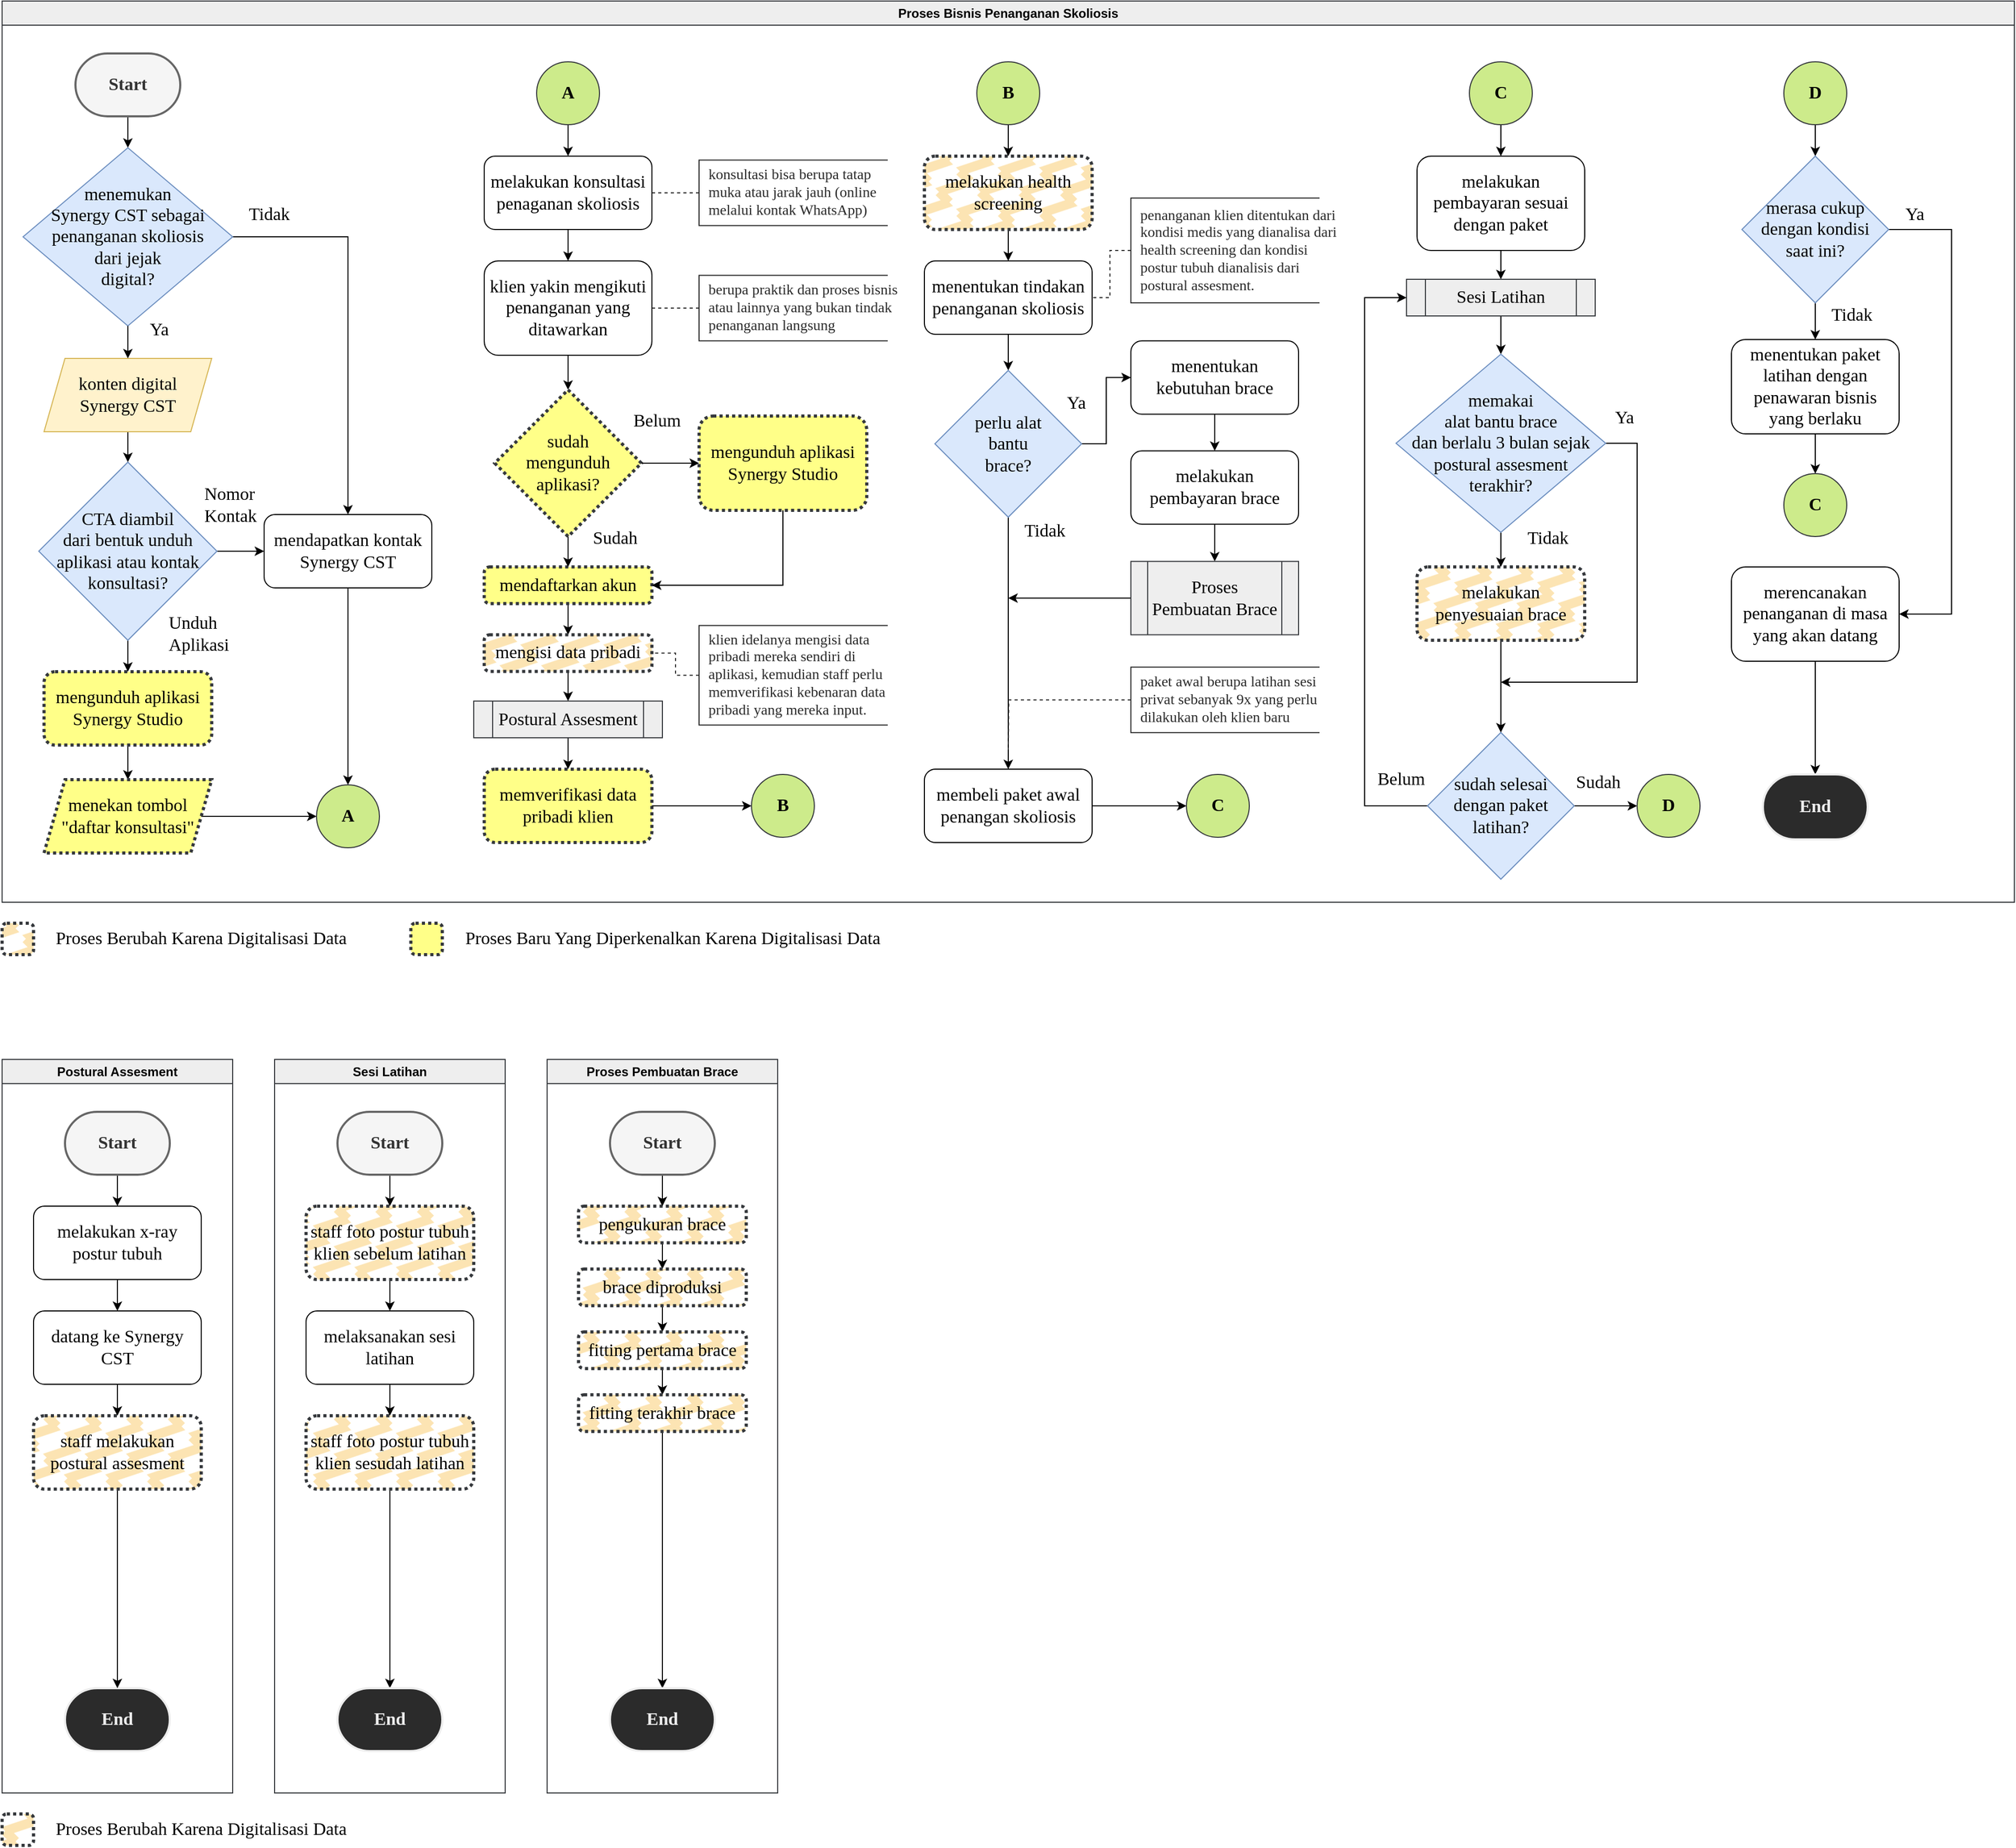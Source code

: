 <mxfile version="21.2.8" type="device">
  <diagram name="Page-1" id="Zw0_wTbz2aSK7P8K6VF9">
    <mxGraphModel dx="1060" dy="2462" grid="1" gridSize="10" guides="1" tooltips="1" connect="1" arrows="1" fold="1" page="1" pageScale="1" pageWidth="1169" pageHeight="827" math="0" shadow="0">
      <root>
        <mxCell id="0" />
        <mxCell id="1" parent="0" />
        <mxCell id="4fbuLsqO1Tm4x0Wuczn0-33" value="Sesi Latihan" style="swimlane;whiteSpace=wrap;html=1;fillColor=#eeeeee;strokeColor=#36393d;" parent="1" vertex="1">
          <mxGeometry x="310" y="-590" width="220" height="700" as="geometry" />
        </mxCell>
        <mxCell id="4fbuLsqO1Tm4x0Wuczn0-37" style="edgeStyle=orthogonalEdgeStyle;rounded=0;orthogonalLoop=1;jettySize=auto;html=1;" parent="4fbuLsqO1Tm4x0Wuczn0-33" source="4fbuLsqO1Tm4x0Wuczn0-34" target="4fbuLsqO1Tm4x0Wuczn0-36" edge="1">
          <mxGeometry relative="1" as="geometry" />
        </mxCell>
        <mxCell id="4fbuLsqO1Tm4x0Wuczn0-34" value="staff foto postur tubuh klien sebelum latihan" style="rounded=1;whiteSpace=wrap;html=1;fontSize=17;glass=0;strokeWidth=3;shadow=0;fontFamily=Times New Roman;strokeColor=#36393d;dashed=1;dashPattern=1 1;fillStyle=zigzag-line;fillColor=#FCE4B3;" parent="4fbuLsqO1Tm4x0Wuczn0-33" vertex="1">
          <mxGeometry x="30" y="140" width="160" height="70" as="geometry" />
        </mxCell>
        <mxCell id="4fbuLsqO1Tm4x0Wuczn0-41" style="edgeStyle=orthogonalEdgeStyle;rounded=0;orthogonalLoop=1;jettySize=auto;html=1;entryX=0.5;entryY=0;entryDx=0;entryDy=0;entryPerimeter=0;" parent="4fbuLsqO1Tm4x0Wuczn0-33" source="4fbuLsqO1Tm4x0Wuczn0-35" target="4fbuLsqO1Tm4x0Wuczn0-40" edge="1">
          <mxGeometry relative="1" as="geometry" />
        </mxCell>
        <mxCell id="4fbuLsqO1Tm4x0Wuczn0-35" value="staff foto postur tubuh klien sesudah latihan" style="rounded=1;whiteSpace=wrap;html=1;fontSize=17;glass=0;strokeWidth=3;shadow=0;fontFamily=Times New Roman;strokeColor=#36393d;dashed=1;dashPattern=1 1;fillStyle=zigzag-line;fillColor=#FCE4B3;" parent="4fbuLsqO1Tm4x0Wuczn0-33" vertex="1">
          <mxGeometry x="30" y="340" width="160" height="70" as="geometry" />
        </mxCell>
        <mxCell id="4fbuLsqO1Tm4x0Wuczn0-38" style="edgeStyle=orthogonalEdgeStyle;rounded=0;orthogonalLoop=1;jettySize=auto;html=1;" parent="4fbuLsqO1Tm4x0Wuczn0-33" source="4fbuLsqO1Tm4x0Wuczn0-36" target="4fbuLsqO1Tm4x0Wuczn0-35" edge="1">
          <mxGeometry relative="1" as="geometry" />
        </mxCell>
        <mxCell id="4fbuLsqO1Tm4x0Wuczn0-36" value="melaksanakan sesi latihan" style="rounded=1;whiteSpace=wrap;html=1;fontSize=17;glass=0;strokeWidth=1;shadow=0;fontFamily=Times New Roman;" parent="4fbuLsqO1Tm4x0Wuczn0-33" vertex="1">
          <mxGeometry x="30" y="240" width="160" height="70" as="geometry" />
        </mxCell>
        <mxCell id="ZlKAEYI-QnfflHVuoLYH-122" style="edgeStyle=orthogonalEdgeStyle;rounded=0;orthogonalLoop=1;jettySize=auto;html=1;" parent="4fbuLsqO1Tm4x0Wuczn0-33" source="4fbuLsqO1Tm4x0Wuczn0-39" target="4fbuLsqO1Tm4x0Wuczn0-34" edge="1">
          <mxGeometry relative="1" as="geometry" />
        </mxCell>
        <mxCell id="4fbuLsqO1Tm4x0Wuczn0-39" value="Start" style="strokeWidth=2;html=1;shape=mxgraph.flowchart.terminator;whiteSpace=wrap;fontStyle=1;fontSize=17;fillColor=#f5f5f5;strokeColor=#666666;fontColor=#333333;fontFamily=Times New Roman;" parent="4fbuLsqO1Tm4x0Wuczn0-33" vertex="1">
          <mxGeometry x="60" y="50" width="100" height="60" as="geometry" />
        </mxCell>
        <mxCell id="4fbuLsqO1Tm4x0Wuczn0-40" value="End" style="strokeWidth=2;html=1;shape=mxgraph.flowchart.terminator;whiteSpace=wrap;fontStyle=1;fontSize=17;fillColor=#2B2B2B;strokeColor=#EDEDED;fontColor=#EDEDED;fontFamily=Times New Roman;" parent="4fbuLsqO1Tm4x0Wuczn0-33" vertex="1">
          <mxGeometry x="60" y="600" width="100" height="60" as="geometry" />
        </mxCell>
        <mxCell id="4fbuLsqO1Tm4x0Wuczn0-83" value="Postural Assesment" style="swimlane;whiteSpace=wrap;html=1;fillColor=#eeeeee;strokeColor=#36393d;" parent="1" vertex="1">
          <mxGeometry x="50" y="-590" width="220" height="700" as="geometry" />
        </mxCell>
        <mxCell id="4fbuLsqO1Tm4x0Wuczn0-102" style="edgeStyle=orthogonalEdgeStyle;rounded=0;orthogonalLoop=1;jettySize=auto;html=1;" parent="4fbuLsqO1Tm4x0Wuczn0-83" source="4fbuLsqO1Tm4x0Wuczn0-91" target="4fbuLsqO1Tm4x0Wuczn0-99" edge="1">
          <mxGeometry relative="1" as="geometry" />
        </mxCell>
        <mxCell id="4fbuLsqO1Tm4x0Wuczn0-91" value="Start" style="strokeWidth=2;html=1;shape=mxgraph.flowchart.terminator;whiteSpace=wrap;fontStyle=1;fontSize=17;fillColor=#f5f5f5;strokeColor=#666666;fontColor=#333333;fontFamily=Times New Roman;" parent="4fbuLsqO1Tm4x0Wuczn0-83" vertex="1">
          <mxGeometry x="60" y="50" width="100" height="60" as="geometry" />
        </mxCell>
        <mxCell id="4fbuLsqO1Tm4x0Wuczn0-92" value="End" style="strokeWidth=2;html=1;shape=mxgraph.flowchart.terminator;whiteSpace=wrap;fontStyle=1;fontSize=17;fillColor=#2B2B2B;strokeColor=#EDEDED;fontColor=#EDEDED;fontFamily=Times New Roman;" parent="4fbuLsqO1Tm4x0Wuczn0-83" vertex="1">
          <mxGeometry x="60" y="600" width="100" height="60" as="geometry" />
        </mxCell>
        <mxCell id="4fbuLsqO1Tm4x0Wuczn0-96" style="edgeStyle=orthogonalEdgeStyle;rounded=0;orthogonalLoop=1;jettySize=auto;html=1;" parent="4fbuLsqO1Tm4x0Wuczn0-83" source="4fbuLsqO1Tm4x0Wuczn0-97" target="4fbuLsqO1Tm4x0Wuczn0-101" edge="1">
          <mxGeometry relative="1" as="geometry" />
        </mxCell>
        <mxCell id="4fbuLsqO1Tm4x0Wuczn0-97" value="datang ke Synergy CST" style="rounded=1;whiteSpace=wrap;html=1;fontSize=17;glass=0;strokeWidth=1;shadow=0;fontFamily=Times New Roman;" parent="4fbuLsqO1Tm4x0Wuczn0-83" vertex="1">
          <mxGeometry x="30" y="240" width="160" height="70" as="geometry" />
        </mxCell>
        <mxCell id="4fbuLsqO1Tm4x0Wuczn0-98" style="edgeStyle=orthogonalEdgeStyle;rounded=0;orthogonalLoop=1;jettySize=auto;html=1;entryX=0.5;entryY=0;entryDx=0;entryDy=0;" parent="4fbuLsqO1Tm4x0Wuczn0-83" source="4fbuLsqO1Tm4x0Wuczn0-99" target="4fbuLsqO1Tm4x0Wuczn0-97" edge="1">
          <mxGeometry relative="1" as="geometry" />
        </mxCell>
        <mxCell id="4fbuLsqO1Tm4x0Wuczn0-99" value="melakukan x-ray postur tubuh" style="rounded=1;whiteSpace=wrap;html=1;fontSize=17;glass=0;strokeWidth=1;shadow=0;fontFamily=Times New Roman;" parent="4fbuLsqO1Tm4x0Wuczn0-83" vertex="1">
          <mxGeometry x="30" y="140" width="160" height="70" as="geometry" />
        </mxCell>
        <mxCell id="4fbuLsqO1Tm4x0Wuczn0-103" style="edgeStyle=orthogonalEdgeStyle;rounded=0;orthogonalLoop=1;jettySize=auto;html=1;" parent="4fbuLsqO1Tm4x0Wuczn0-83" source="4fbuLsqO1Tm4x0Wuczn0-101" target="4fbuLsqO1Tm4x0Wuczn0-92" edge="1">
          <mxGeometry relative="1" as="geometry" />
        </mxCell>
        <mxCell id="4fbuLsqO1Tm4x0Wuczn0-101" value="staff melakukan postural assesment" style="rounded=1;whiteSpace=wrap;html=1;fontSize=17;glass=0;strokeWidth=3;shadow=0;fontFamily=Times New Roman;strokeColor=#36393d;dashed=1;dashPattern=1 1;fillStyle=zigzag-line;fillColor=#FCE4B3;" parent="4fbuLsqO1Tm4x0Wuczn0-83" vertex="1">
          <mxGeometry x="30" y="340" width="160" height="70" as="geometry" />
        </mxCell>
        <mxCell id="ZlKAEYI-QnfflHVuoLYH-15" value="Proses Bisnis Penanganan Skoliosis" style="swimlane;whiteSpace=wrap;html=1;fillColor=#eeeeee;strokeColor=#36393d;" parent="1" vertex="1">
          <mxGeometry x="50" y="-1600" width="1920" height="860" as="geometry" />
        </mxCell>
        <mxCell id="ZlKAEYI-QnfflHVuoLYH-17" style="edgeStyle=orthogonalEdgeStyle;rounded=0;orthogonalLoop=1;jettySize=auto;html=1;" parent="ZlKAEYI-QnfflHVuoLYH-15" source="IZjA0649fGUCUvpfgr2J-1" target="4fbuLsqO1Tm4x0Wuczn0-2" edge="1">
          <mxGeometry relative="1" as="geometry" />
        </mxCell>
        <mxCell id="IZjA0649fGUCUvpfgr2J-1" value="Start" style="strokeWidth=2;html=1;shape=mxgraph.flowchart.terminator;whiteSpace=wrap;fontStyle=1;fontSize=17;fillColor=#f5f5f5;strokeColor=#666666;fontColor=#333333;fontFamily=Times New Roman;" parent="ZlKAEYI-QnfflHVuoLYH-15" vertex="1">
          <mxGeometry x="70" y="50" width="100" height="60" as="geometry" />
        </mxCell>
        <mxCell id="ZlKAEYI-QnfflHVuoLYH-19" style="edgeStyle=orthogonalEdgeStyle;rounded=0;orthogonalLoop=1;jettySize=auto;html=1;entryX=0.5;entryY=0;entryDx=0;entryDy=0;" parent="ZlKAEYI-QnfflHVuoLYH-15" source="IZjA0649fGUCUvpfgr2J-6" target="IZjA0649fGUCUvpfgr2J-10" edge="1">
          <mxGeometry relative="1" as="geometry" />
        </mxCell>
        <mxCell id="IZjA0649fGUCUvpfgr2J-6" value="mengunduh aplikasi Synergy Studio" style="rounded=1;whiteSpace=wrap;html=1;fontSize=17;glass=0;strokeWidth=3;shadow=0;fontFamily=Times New Roman;strokeColor=#36393d;dashed=1;dashPattern=1 1;fillColor=#ffff88;" parent="ZlKAEYI-QnfflHVuoLYH-15" vertex="1">
          <mxGeometry x="40" y="640" width="160" height="70" as="geometry" />
        </mxCell>
        <mxCell id="IZjA0649fGUCUvpfgr2J-7" value="melakukan konsultasi penaganan skoliosis" style="rounded=1;whiteSpace=wrap;html=1;fontSize=17;glass=0;strokeWidth=1;shadow=0;fontFamily=Times New Roman;" parent="ZlKAEYI-QnfflHVuoLYH-15" vertex="1">
          <mxGeometry x="460" y="148" width="160" height="70" as="geometry" />
        </mxCell>
        <mxCell id="ZlKAEYI-QnfflHVuoLYH-21" style="edgeStyle=orthogonalEdgeStyle;rounded=0;orthogonalLoop=1;jettySize=auto;html=1;" parent="ZlKAEYI-QnfflHVuoLYH-15" source="IZjA0649fGUCUvpfgr2J-8" target="ZlKAEYI-QnfflHVuoLYH-16" edge="1">
          <mxGeometry relative="1" as="geometry" />
        </mxCell>
        <mxCell id="IZjA0649fGUCUvpfgr2J-8" value="mendapatkan kontak Synergy CST" style="rounded=1;whiteSpace=wrap;html=1;fontSize=17;glass=0;strokeWidth=1;shadow=0;fontFamily=Times New Roman;" parent="ZlKAEYI-QnfflHVuoLYH-15" vertex="1">
          <mxGeometry x="250" y="490" width="160" height="70" as="geometry" />
        </mxCell>
        <mxCell id="ZlKAEYI-QnfflHVuoLYH-20" style="edgeStyle=orthogonalEdgeStyle;rounded=0;orthogonalLoop=1;jettySize=auto;html=1;" parent="ZlKAEYI-QnfflHVuoLYH-15" source="IZjA0649fGUCUvpfgr2J-10" target="ZlKAEYI-QnfflHVuoLYH-16" edge="1">
          <mxGeometry relative="1" as="geometry" />
        </mxCell>
        <mxCell id="IZjA0649fGUCUvpfgr2J-10" value="menekan tombol &quot;daftar konsultasi&quot;" style="shape=parallelogram;perimeter=parallelogramPerimeter;whiteSpace=wrap;html=1;fixedSize=1;strokeWidth=3;fillColor=#ffff88;strokeColor=#36393d;fontSize=17;fontFamily=Times New Roman;dashed=1;dashPattern=1 1;" parent="ZlKAEYI-QnfflHVuoLYH-15" vertex="1">
          <mxGeometry x="40" y="743" width="160" height="70" as="geometry" />
        </mxCell>
        <mxCell id="ZlKAEYI-QnfflHVuoLYH-153" style="edgeStyle=orthogonalEdgeStyle;rounded=0;orthogonalLoop=1;jettySize=auto;html=1;entryX=0.5;entryY=0;entryDx=0;entryDy=0;" parent="ZlKAEYI-QnfflHVuoLYH-15" source="IZjA0649fGUCUvpfgr2J-11" target="ZlKAEYI-QnfflHVuoLYH-151" edge="1">
          <mxGeometry relative="1" as="geometry" />
        </mxCell>
        <mxCell id="IZjA0649fGUCUvpfgr2J-11" value="mendaftarkan akun" style="rounded=1;whiteSpace=wrap;html=1;fontSize=17;glass=0;strokeWidth=3;shadow=0;fontFamily=Times New Roman;strokeColor=#36393d;dashed=1;perimeterSpacing=0;dashPattern=1 1;fillColor=#ffff88;" parent="ZlKAEYI-QnfflHVuoLYH-15" vertex="1">
          <mxGeometry x="460" y="540" width="160" height="35" as="geometry" />
        </mxCell>
        <mxCell id="ZlKAEYI-QnfflHVuoLYH-31" style="edgeStyle=orthogonalEdgeStyle;rounded=0;orthogonalLoop=1;jettySize=auto;html=1;" parent="ZlKAEYI-QnfflHVuoLYH-15" source="IZjA0649fGUCUvpfgr2J-14" target="ZlKAEYI-QnfflHVuoLYH-30" edge="1">
          <mxGeometry relative="1" as="geometry" />
        </mxCell>
        <mxCell id="IZjA0649fGUCUvpfgr2J-14" value="melakukan health screening" style="rounded=1;whiteSpace=wrap;html=1;fontSize=17;glass=0;strokeWidth=3;shadow=0;fontFamily=Times New Roman;strokeColor=#36393d;dashed=1;dashPattern=1 1;fillStyle=zigzag-line;fillColor=#FCE4B3;" parent="ZlKAEYI-QnfflHVuoLYH-15" vertex="1">
          <mxGeometry x="880" y="148" width="160" height="70" as="geometry" />
        </mxCell>
        <mxCell id="ZlKAEYI-QnfflHVuoLYH-26" style="edgeStyle=orthogonalEdgeStyle;rounded=0;orthogonalLoop=1;jettySize=auto;html=1;" parent="ZlKAEYI-QnfflHVuoLYH-15" source="IZjA0649fGUCUvpfgr2J-15" target="ZlKAEYI-QnfflHVuoLYH-25" edge="1">
          <mxGeometry relative="1" as="geometry" />
        </mxCell>
        <mxCell id="IZjA0649fGUCUvpfgr2J-15" value="memverifikasi data pribadi klien" style="rounded=1;whiteSpace=wrap;html=1;fontSize=17;glass=0;strokeWidth=3;shadow=0;fontFamily=Times New Roman;strokeColor=#36393d;dashed=1;dashPattern=1 1;fillStyle=auto;fillColor=#ffff88;" parent="ZlKAEYI-QnfflHVuoLYH-15" vertex="1">
          <mxGeometry x="460" y="733" width="160" height="70" as="geometry" />
        </mxCell>
        <mxCell id="4fbuLsqO1Tm4x0Wuczn0-10" style="edgeStyle=orthogonalEdgeStyle;rounded=0;orthogonalLoop=1;jettySize=auto;html=1;" parent="ZlKAEYI-QnfflHVuoLYH-15" source="IZjA0649fGUCUvpfgr2J-35" target="IZjA0649fGUCUvpfgr2J-8" edge="1">
          <mxGeometry relative="1" as="geometry" />
        </mxCell>
        <mxCell id="4fbuLsqO1Tm4x0Wuczn0-11" style="edgeStyle=orthogonalEdgeStyle;rounded=0;orthogonalLoop=1;jettySize=auto;html=1;" parent="ZlKAEYI-QnfflHVuoLYH-15" source="IZjA0649fGUCUvpfgr2J-35" target="IZjA0649fGUCUvpfgr2J-6" edge="1">
          <mxGeometry relative="1" as="geometry" />
        </mxCell>
        <mxCell id="IZjA0649fGUCUvpfgr2J-35" value="CTA diambil &lt;br&gt;dari bentuk unduh aplikasi atau kontak konsultasi?" style="rhombus;whiteSpace=wrap;html=1;fillColor=#dae8fc;strokeColor=#6c8ebf;aspect=fixed;fontSize=17;fontFamily=Times New Roman;" parent="ZlKAEYI-QnfflHVuoLYH-15" vertex="1">
          <mxGeometry x="35" y="440" width="170" height="170" as="geometry" />
        </mxCell>
        <mxCell id="ZlKAEYI-QnfflHVuoLYH-22" style="edgeStyle=orthogonalEdgeStyle;rounded=0;orthogonalLoop=1;jettySize=auto;html=1;entryX=0.5;entryY=0;entryDx=0;entryDy=0;" parent="ZlKAEYI-QnfflHVuoLYH-15" source="4fbuLsqO1Tm4x0Wuczn0-2" target="IZjA0649fGUCUvpfgr2J-8" edge="1">
          <mxGeometry relative="1" as="geometry" />
        </mxCell>
        <mxCell id="4fbuLsqO1Tm4x0Wuczn0-2" value="menemukan &lt;br&gt;Synergy CST sebagai penanganan skoliosis &lt;br&gt;dari jejak &lt;br&gt;digital?" style="rhombus;whiteSpace=wrap;html=1;fillColor=#dae8fc;strokeColor=#6c8ebf;fontSize=17;fontFamily=Times New Roman;" parent="ZlKAEYI-QnfflHVuoLYH-15" vertex="1">
          <mxGeometry x="20" y="140" width="200" height="170" as="geometry" />
        </mxCell>
        <mxCell id="4fbuLsqO1Tm4x0Wuczn0-8" style="edgeStyle=orthogonalEdgeStyle;rounded=0;orthogonalLoop=1;jettySize=auto;html=1;" parent="ZlKAEYI-QnfflHVuoLYH-15" source="4fbuLsqO1Tm4x0Wuczn0-6" target="IZjA0649fGUCUvpfgr2J-35" edge="1">
          <mxGeometry relative="1" as="geometry" />
        </mxCell>
        <mxCell id="4fbuLsqO1Tm4x0Wuczn0-6" value="konten digital &lt;br&gt;Synergy CST" style="shape=parallelogram;perimeter=parallelogramPerimeter;whiteSpace=wrap;html=1;fixedSize=1;strokeWidth=1;fillColor=#fff2cc;strokeColor=#d6b656;fontSize=17;fontFamily=Times New Roman;" parent="ZlKAEYI-QnfflHVuoLYH-15" vertex="1">
          <mxGeometry x="40" y="341" width="160" height="70" as="geometry" />
        </mxCell>
        <mxCell id="4fbuLsqO1Tm4x0Wuczn0-7" style="edgeStyle=orthogonalEdgeStyle;rounded=0;orthogonalLoop=1;jettySize=auto;html=1;" parent="ZlKAEYI-QnfflHVuoLYH-15" source="4fbuLsqO1Tm4x0Wuczn0-2" target="4fbuLsqO1Tm4x0Wuczn0-6" edge="1">
          <mxGeometry relative="1" as="geometry" />
        </mxCell>
        <mxCell id="ZlKAEYI-QnfflHVuoLYH-9" style="edgeStyle=orthogonalEdgeStyle;rounded=0;orthogonalLoop=1;jettySize=auto;html=1;" parent="ZlKAEYI-QnfflHVuoLYH-15" source="4fbuLsqO1Tm4x0Wuczn0-21" target="IZjA0649fGUCUvpfgr2J-11" edge="1">
          <mxGeometry relative="1" as="geometry" />
        </mxCell>
        <mxCell id="4fbuLsqO1Tm4x0Wuczn0-21" value="sudah &lt;br&gt;mengunduh aplikasi?" style="rhombus;whiteSpace=wrap;html=1;fillColor=#ffff88;strokeColor=#36393d;aspect=fixed;fontSize=17;fontFamily=Times New Roman;strokeWidth=3;dashed=1;dashPattern=1 1;" parent="ZlKAEYI-QnfflHVuoLYH-15" vertex="1">
          <mxGeometry x="470" y="371" width="140" height="140" as="geometry" />
        </mxCell>
        <mxCell id="ZlKAEYI-QnfflHVuoLYH-152" style="edgeStyle=orthogonalEdgeStyle;rounded=0;orthogonalLoop=1;jettySize=auto;html=1;entryX=1;entryY=0.5;entryDx=0;entryDy=0;exitX=0.5;exitY=1;exitDx=0;exitDy=0;" parent="ZlKAEYI-QnfflHVuoLYH-15" source="4fbuLsqO1Tm4x0Wuczn0-22" target="IZjA0649fGUCUvpfgr2J-11" edge="1">
          <mxGeometry relative="1" as="geometry" />
        </mxCell>
        <mxCell id="4fbuLsqO1Tm4x0Wuczn0-22" value="mengunduh aplikasi&lt;br&gt;Synergy Studio" style="rounded=1;whiteSpace=wrap;html=1;fontSize=17;glass=0;strokeWidth=3;shadow=0;fontFamily=Times New Roman;strokeColor=#36393d;dashed=1;dashPattern=1 1;fillStyle=auto;gradientDirection=south;fillColor=#ffff88;" parent="ZlKAEYI-QnfflHVuoLYH-15" vertex="1">
          <mxGeometry x="665" y="396" width="160" height="90" as="geometry" />
        </mxCell>
        <mxCell id="ZlKAEYI-QnfflHVuoLYH-11" style="edgeStyle=orthogonalEdgeStyle;rounded=0;orthogonalLoop=1;jettySize=auto;html=1;entryX=0;entryY=0.5;entryDx=0;entryDy=0;" parent="ZlKAEYI-QnfflHVuoLYH-15" source="4fbuLsqO1Tm4x0Wuczn0-21" target="4fbuLsqO1Tm4x0Wuczn0-22" edge="1">
          <mxGeometry relative="1" as="geometry" />
        </mxCell>
        <mxCell id="ZlKAEYI-QnfflHVuoLYH-13" style="edgeStyle=orthogonalEdgeStyle;rounded=0;orthogonalLoop=1;jettySize=auto;html=1;" parent="ZlKAEYI-QnfflHVuoLYH-15" source="4fbuLsqO1Tm4x0Wuczn0-104" target="IZjA0649fGUCUvpfgr2J-15" edge="1">
          <mxGeometry relative="1" as="geometry" />
        </mxCell>
        <mxCell id="4fbuLsqO1Tm4x0Wuczn0-104" value="Postural Assesment" style="shape=process;whiteSpace=wrap;html=1;backgroundOutline=1;fontFamily=Times New Roman;fontSize=17;fillColor=#eeeeee;strokeColor=#36393d;" parent="ZlKAEYI-QnfflHVuoLYH-15" vertex="1">
          <mxGeometry x="450" y="668" width="180" height="35" as="geometry" />
        </mxCell>
        <mxCell id="ZlKAEYI-QnfflHVuoLYH-8" style="edgeStyle=orthogonalEdgeStyle;rounded=0;orthogonalLoop=1;jettySize=auto;html=1;" parent="ZlKAEYI-QnfflHVuoLYH-15" source="ZlKAEYI-QnfflHVuoLYH-7" target="4fbuLsqO1Tm4x0Wuczn0-21" edge="1">
          <mxGeometry relative="1" as="geometry" />
        </mxCell>
        <mxCell id="ZlKAEYI-QnfflHVuoLYH-7" value="klien yakin mengikuti penanganan yang ditawarkan" style="rounded=1;whiteSpace=wrap;html=1;fontSize=17;glass=0;strokeWidth=1;shadow=0;fontFamily=Times New Roman;" parent="ZlKAEYI-QnfflHVuoLYH-15" vertex="1">
          <mxGeometry x="460" y="248" width="160" height="90" as="geometry" />
        </mxCell>
        <mxCell id="ZlKAEYI-QnfflHVuoLYH-6" style="edgeStyle=orthogonalEdgeStyle;rounded=0;orthogonalLoop=1;jettySize=auto;html=1;entryX=0.5;entryY=0;entryDx=0;entryDy=0;" parent="ZlKAEYI-QnfflHVuoLYH-15" source="IZjA0649fGUCUvpfgr2J-7" target="ZlKAEYI-QnfflHVuoLYH-7" edge="1">
          <mxGeometry relative="1" as="geometry">
            <mxPoint x="550" y="363" as="targetPoint" />
          </mxGeometry>
        </mxCell>
        <mxCell id="ZlKAEYI-QnfflHVuoLYH-16" value="" style="verticalLabelPosition=bottom;verticalAlign=top;html=1;shape=mxgraph.flowchart.on-page_reference;fillColor=#cdeb8b;strokeColor=#36393d;" parent="ZlKAEYI-QnfflHVuoLYH-15" vertex="1">
          <mxGeometry x="300" y="748" width="60" height="60" as="geometry" />
        </mxCell>
        <mxCell id="ZlKAEYI-QnfflHVuoLYH-24" style="edgeStyle=orthogonalEdgeStyle;rounded=0;orthogonalLoop=1;jettySize=auto;html=1;" parent="ZlKAEYI-QnfflHVuoLYH-15" source="ZlKAEYI-QnfflHVuoLYH-23" target="IZjA0649fGUCUvpfgr2J-7" edge="1">
          <mxGeometry relative="1" as="geometry" />
        </mxCell>
        <mxCell id="ZlKAEYI-QnfflHVuoLYH-23" value="" style="verticalLabelPosition=bottom;verticalAlign=top;html=1;shape=mxgraph.flowchart.on-page_reference;fillColor=#cdeb8b;strokeColor=#36393d;" parent="ZlKAEYI-QnfflHVuoLYH-15" vertex="1">
          <mxGeometry x="510" y="58" width="60" height="60" as="geometry" />
        </mxCell>
        <mxCell id="ZlKAEYI-QnfflHVuoLYH-25" value="" style="verticalLabelPosition=bottom;verticalAlign=top;html=1;shape=mxgraph.flowchart.on-page_reference;fillColor=#cdeb8b;strokeColor=#36393d;" parent="ZlKAEYI-QnfflHVuoLYH-15" vertex="1">
          <mxGeometry x="715" y="738" width="60" height="60" as="geometry" />
        </mxCell>
        <mxCell id="ZlKAEYI-QnfflHVuoLYH-29" style="edgeStyle=orthogonalEdgeStyle;rounded=0;orthogonalLoop=1;jettySize=auto;html=1;" parent="ZlKAEYI-QnfflHVuoLYH-15" source="ZlKAEYI-QnfflHVuoLYH-28" target="IZjA0649fGUCUvpfgr2J-14" edge="1">
          <mxGeometry relative="1" as="geometry" />
        </mxCell>
        <mxCell id="ZlKAEYI-QnfflHVuoLYH-28" value="" style="verticalLabelPosition=bottom;verticalAlign=top;html=1;shape=mxgraph.flowchart.on-page_reference;fillColor=#cdeb8b;strokeColor=#36393d;" parent="ZlKAEYI-QnfflHVuoLYH-15" vertex="1">
          <mxGeometry x="930" y="58" width="60" height="60" as="geometry" />
        </mxCell>
        <mxCell id="ZlKAEYI-QnfflHVuoLYH-69" style="edgeStyle=orthogonalEdgeStyle;rounded=0;orthogonalLoop=1;jettySize=auto;html=1;" parent="ZlKAEYI-QnfflHVuoLYH-15" source="ZlKAEYI-QnfflHVuoLYH-30" target="ZlKAEYI-QnfflHVuoLYH-68" edge="1">
          <mxGeometry relative="1" as="geometry" />
        </mxCell>
        <mxCell id="ZlKAEYI-QnfflHVuoLYH-30" value="menentukan tindakan penanganan skoliosis" style="rounded=1;whiteSpace=wrap;html=1;fontSize=17;glass=0;strokeWidth=1;shadow=0;fontFamily=Times New Roman;" parent="ZlKAEYI-QnfflHVuoLYH-15" vertex="1">
          <mxGeometry x="880" y="248" width="160" height="70" as="geometry" />
        </mxCell>
        <mxCell id="ZlKAEYI-QnfflHVuoLYH-120" style="edgeStyle=orthogonalEdgeStyle;rounded=0;orthogonalLoop=1;jettySize=auto;html=1;" parent="ZlKAEYI-QnfflHVuoLYH-15" source="ZlKAEYI-QnfflHVuoLYH-68" target="ZlKAEYI-QnfflHVuoLYH-70" edge="1">
          <mxGeometry relative="1" as="geometry" />
        </mxCell>
        <mxCell id="ZlKAEYI-QnfflHVuoLYH-121" style="edgeStyle=orthogonalEdgeStyle;rounded=0;orthogonalLoop=1;jettySize=auto;html=1;" parent="ZlKAEYI-QnfflHVuoLYH-15" source="ZlKAEYI-QnfflHVuoLYH-68" target="ZlKAEYI-QnfflHVuoLYH-76" edge="1">
          <mxGeometry relative="1" as="geometry" />
        </mxCell>
        <mxCell id="ZlKAEYI-QnfflHVuoLYH-68" value="perlu alat &lt;br&gt;bantu&lt;br&gt;brace?" style="rhombus;whiteSpace=wrap;html=1;fillColor=#dae8fc;strokeColor=#6c8ebf;aspect=fixed;fontSize=17;fontFamily=Times New Roman;" parent="ZlKAEYI-QnfflHVuoLYH-15" vertex="1">
          <mxGeometry x="890" y="352.5" width="140" height="140" as="geometry" />
        </mxCell>
        <mxCell id="ZlKAEYI-QnfflHVuoLYH-73" style="edgeStyle=orthogonalEdgeStyle;rounded=0;orthogonalLoop=1;jettySize=auto;html=1;entryX=0.5;entryY=0;entryDx=0;entryDy=0;" parent="ZlKAEYI-QnfflHVuoLYH-15" source="ZlKAEYI-QnfflHVuoLYH-70" target="ZlKAEYI-QnfflHVuoLYH-71" edge="1">
          <mxGeometry relative="1" as="geometry" />
        </mxCell>
        <mxCell id="ZlKAEYI-QnfflHVuoLYH-70" value="menentukan kebutuhan brace" style="rounded=1;whiteSpace=wrap;html=1;fontSize=17;glass=0;strokeWidth=1;shadow=0;fontFamily=Times New Roman;" parent="ZlKAEYI-QnfflHVuoLYH-15" vertex="1">
          <mxGeometry x="1077" y="324.25" width="160" height="70" as="geometry" />
        </mxCell>
        <mxCell id="ZlKAEYI-QnfflHVuoLYH-75" style="edgeStyle=orthogonalEdgeStyle;rounded=0;orthogonalLoop=1;jettySize=auto;html=1;" parent="ZlKAEYI-QnfflHVuoLYH-15" source="ZlKAEYI-QnfflHVuoLYH-71" target="ZlKAEYI-QnfflHVuoLYH-74" edge="1">
          <mxGeometry relative="1" as="geometry" />
        </mxCell>
        <mxCell id="ZlKAEYI-QnfflHVuoLYH-71" value="melakukan pembayaran brace" style="rounded=1;whiteSpace=wrap;html=1;fontSize=17;glass=0;strokeWidth=1;shadow=0;fontFamily=Times New Roman;" parent="ZlKAEYI-QnfflHVuoLYH-15" vertex="1">
          <mxGeometry x="1077" y="429.25" width="160" height="70" as="geometry" />
        </mxCell>
        <mxCell id="ZlKAEYI-QnfflHVuoLYH-148" style="edgeStyle=orthogonalEdgeStyle;rounded=0;orthogonalLoop=1;jettySize=auto;html=1;" parent="ZlKAEYI-QnfflHVuoLYH-15" source="ZlKAEYI-QnfflHVuoLYH-74" edge="1">
          <mxGeometry relative="1" as="geometry">
            <mxPoint x="960" y="569.75" as="targetPoint" />
          </mxGeometry>
        </mxCell>
        <mxCell id="ZlKAEYI-QnfflHVuoLYH-74" value="Proses &lt;br&gt;Pembuatan Brace" style="shape=process;whiteSpace=wrap;html=1;backgroundOutline=1;fontFamily=Times New Roman;fontSize=17;fillColor=#eeeeee;strokeColor=#36393d;" parent="ZlKAEYI-QnfflHVuoLYH-15" vertex="1">
          <mxGeometry x="1077" y="534.75" width="160" height="70" as="geometry" />
        </mxCell>
        <mxCell id="ZlKAEYI-QnfflHVuoLYH-123" style="edgeStyle=orthogonalEdgeStyle;rounded=0;orthogonalLoop=1;jettySize=auto;html=1;entryX=0;entryY=0.5;entryDx=0;entryDy=0;entryPerimeter=0;" parent="ZlKAEYI-QnfflHVuoLYH-15" source="ZlKAEYI-QnfflHVuoLYH-76" target="ZlKAEYI-QnfflHVuoLYH-85" edge="1">
          <mxGeometry relative="1" as="geometry" />
        </mxCell>
        <mxCell id="ZlKAEYI-QnfflHVuoLYH-76" value="membeli paket awal penangan skoliosis" style="rounded=1;whiteSpace=wrap;html=1;fontSize=17;glass=0;strokeWidth=1;shadow=0;fontFamily=Times New Roman;" parent="ZlKAEYI-QnfflHVuoLYH-15" vertex="1">
          <mxGeometry x="880" y="733" width="160" height="70" as="geometry" />
        </mxCell>
        <mxCell id="ZlKAEYI-QnfflHVuoLYH-100" style="edgeStyle=orthogonalEdgeStyle;rounded=0;orthogonalLoop=1;jettySize=auto;html=1;entryX=0.5;entryY=0;entryDx=0;entryDy=0;" parent="ZlKAEYI-QnfflHVuoLYH-15" source="ZlKAEYI-QnfflHVuoLYH-77" target="ZlKAEYI-QnfflHVuoLYH-95" edge="1">
          <mxGeometry relative="1" as="geometry" />
        </mxCell>
        <mxCell id="ZlKAEYI-QnfflHVuoLYH-77" value="melakukan pembayaran sesuai dengan paket" style="rounded=1;whiteSpace=wrap;html=1;fontSize=17;glass=0;strokeWidth=1;shadow=0;fontFamily=Times New Roman;" parent="ZlKAEYI-QnfflHVuoLYH-15" vertex="1">
          <mxGeometry x="1350" y="148" width="160" height="90" as="geometry" />
        </mxCell>
        <mxCell id="ZlKAEYI-QnfflHVuoLYH-97" style="edgeStyle=orthogonalEdgeStyle;rounded=0;orthogonalLoop=1;jettySize=auto;html=1;entryX=0.5;entryY=0;entryDx=0;entryDy=0;" parent="ZlKAEYI-QnfflHVuoLYH-15" source="ZlKAEYI-QnfflHVuoLYH-79" target="ZlKAEYI-QnfflHVuoLYH-77" edge="1">
          <mxGeometry relative="1" as="geometry" />
        </mxCell>
        <mxCell id="ZlKAEYI-QnfflHVuoLYH-79" value="" style="verticalLabelPosition=bottom;verticalAlign=top;html=1;shape=mxgraph.flowchart.on-page_reference;fillColor=#cdeb8b;strokeColor=#36393d;" parent="ZlKAEYI-QnfflHVuoLYH-15" vertex="1">
          <mxGeometry x="1400" y="58" width="60" height="60" as="geometry" />
        </mxCell>
        <mxCell id="ZlKAEYI-QnfflHVuoLYH-85" value="" style="verticalLabelPosition=bottom;verticalAlign=top;html=1;shape=mxgraph.flowchart.on-page_reference;fillColor=#cdeb8b;strokeColor=#36393d;" parent="ZlKAEYI-QnfflHVuoLYH-15" vertex="1">
          <mxGeometry x="1130" y="738" width="60" height="60" as="geometry" />
        </mxCell>
        <mxCell id="ZlKAEYI-QnfflHVuoLYH-98" style="edgeStyle=orthogonalEdgeStyle;rounded=0;orthogonalLoop=1;jettySize=auto;html=1;" parent="ZlKAEYI-QnfflHVuoLYH-15" source="ZlKAEYI-QnfflHVuoLYH-95" target="ZlKAEYI-QnfflHVuoLYH-94" edge="1">
          <mxGeometry relative="1" as="geometry" />
        </mxCell>
        <mxCell id="ZlKAEYI-QnfflHVuoLYH-95" value="Sesi Latihan" style="shape=process;whiteSpace=wrap;html=1;backgroundOutline=1;fontFamily=Times New Roman;fontSize=17;fillColor=#eeeeee;strokeColor=#36393d;" parent="ZlKAEYI-QnfflHVuoLYH-15" vertex="1">
          <mxGeometry x="1340" y="265.5" width="180" height="35" as="geometry" />
        </mxCell>
        <mxCell id="ZlKAEYI-QnfflHVuoLYH-106" style="edgeStyle=orthogonalEdgeStyle;rounded=0;orthogonalLoop=1;jettySize=auto;html=1;entryX=0.5;entryY=0;entryDx=0;entryDy=0;" parent="ZlKAEYI-QnfflHVuoLYH-15" source="ZlKAEYI-QnfflHVuoLYH-94" target="ZlKAEYI-QnfflHVuoLYH-99" edge="1">
          <mxGeometry relative="1" as="geometry" />
        </mxCell>
        <mxCell id="ZlKAEYI-QnfflHVuoLYH-109" style="edgeStyle=orthogonalEdgeStyle;rounded=0;orthogonalLoop=1;jettySize=auto;html=1;" parent="ZlKAEYI-QnfflHVuoLYH-15" source="ZlKAEYI-QnfflHVuoLYH-94" edge="1">
          <mxGeometry relative="1" as="geometry">
            <mxPoint x="1430" y="650" as="targetPoint" />
            <Array as="points">
              <mxPoint x="1560" y="422" />
              <mxPoint x="1560" y="650" />
            </Array>
          </mxGeometry>
        </mxCell>
        <mxCell id="ZlKAEYI-QnfflHVuoLYH-94" value="memakai &lt;br&gt;alat bantu brace &lt;br&gt;dan berlalu 3 bulan sejak postural assesment &lt;br&gt;terakhir?" style="rhombus;whiteSpace=wrap;html=1;fillColor=#dae8fc;strokeColor=#6c8ebf;fontSize=17;fontFamily=Times New Roman;" parent="ZlKAEYI-QnfflHVuoLYH-15" vertex="1">
          <mxGeometry x="1330" y="337" width="200" height="170" as="geometry" />
        </mxCell>
        <mxCell id="ZlKAEYI-QnfflHVuoLYH-103" style="edgeStyle=orthogonalEdgeStyle;rounded=0;orthogonalLoop=1;jettySize=auto;html=1;" parent="ZlKAEYI-QnfflHVuoLYH-15" source="ZlKAEYI-QnfflHVuoLYH-93" target="ZlKAEYI-QnfflHVuoLYH-102" edge="1">
          <mxGeometry relative="1" as="geometry" />
        </mxCell>
        <mxCell id="ZlKAEYI-QnfflHVuoLYH-108" style="edgeStyle=orthogonalEdgeStyle;rounded=0;orthogonalLoop=1;jettySize=auto;html=1;entryX=0;entryY=0.5;entryDx=0;entryDy=0;exitX=0;exitY=0.5;exitDx=0;exitDy=0;" parent="ZlKAEYI-QnfflHVuoLYH-15" source="ZlKAEYI-QnfflHVuoLYH-93" target="ZlKAEYI-QnfflHVuoLYH-95" edge="1">
          <mxGeometry relative="1" as="geometry">
            <Array as="points">
              <mxPoint x="1300" y="768" />
              <mxPoint x="1300" y="283" />
            </Array>
          </mxGeometry>
        </mxCell>
        <mxCell id="ZlKAEYI-QnfflHVuoLYH-93" value="sudah selesai dengan paket latihan?" style="rhombus;whiteSpace=wrap;html=1;fillColor=#dae8fc;strokeColor=#6c8ebf;aspect=fixed;fontSize=17;fontFamily=Times New Roman;" parent="ZlKAEYI-QnfflHVuoLYH-15" vertex="1">
          <mxGeometry x="1360" y="698" width="140" height="140" as="geometry" />
        </mxCell>
        <mxCell id="ZlKAEYI-QnfflHVuoLYH-102" value="" style="verticalLabelPosition=bottom;verticalAlign=top;html=1;shape=mxgraph.flowchart.on-page_reference;fillColor=#cdeb8b;strokeColor=#36393d;" parent="ZlKAEYI-QnfflHVuoLYH-15" vertex="1">
          <mxGeometry x="1560" y="738" width="60" height="60" as="geometry" />
        </mxCell>
        <mxCell id="ZlKAEYI-QnfflHVuoLYH-112" style="edgeStyle=orthogonalEdgeStyle;rounded=0;orthogonalLoop=1;jettySize=auto;html=1;entryX=0.5;entryY=0;entryDx=0;entryDy=0;" parent="ZlKAEYI-QnfflHVuoLYH-15" target="ZlKAEYI-QnfflHVuoLYH-90" edge="1">
          <mxGeometry relative="1" as="geometry">
            <mxPoint x="1730" y="118" as="sourcePoint" />
          </mxGeometry>
        </mxCell>
        <mxCell id="ZlKAEYI-QnfflHVuoLYH-104" value="" style="verticalLabelPosition=bottom;verticalAlign=top;html=1;shape=mxgraph.flowchart.on-page_reference;fillColor=#cdeb8b;strokeColor=#36393d;" parent="ZlKAEYI-QnfflHVuoLYH-15" vertex="1">
          <mxGeometry x="1700" y="58" width="60" height="60" as="geometry" />
        </mxCell>
        <mxCell id="ZlKAEYI-QnfflHVuoLYH-107" style="edgeStyle=orthogonalEdgeStyle;rounded=0;orthogonalLoop=1;jettySize=auto;html=1;" parent="ZlKAEYI-QnfflHVuoLYH-15" source="ZlKAEYI-QnfflHVuoLYH-99" target="ZlKAEYI-QnfflHVuoLYH-93" edge="1">
          <mxGeometry relative="1" as="geometry" />
        </mxCell>
        <mxCell id="ZlKAEYI-QnfflHVuoLYH-99" value="melakukan penyesuaian brace" style="rounded=1;whiteSpace=wrap;html=1;fontSize=17;glass=0;strokeWidth=3;shadow=0;fontFamily=Times New Roman;strokeColor=#36393d;dashed=1;dashPattern=1 1;fillStyle=zigzag-line;fillColor=#FCE4B3;" parent="ZlKAEYI-QnfflHVuoLYH-15" vertex="1">
          <mxGeometry x="1350" y="540" width="160" height="70" as="geometry" />
        </mxCell>
        <mxCell id="ZlKAEYI-QnfflHVuoLYH-125" style="edgeStyle=orthogonalEdgeStyle;rounded=0;orthogonalLoop=1;jettySize=auto;html=1;entryX=0.5;entryY=0;entryDx=0;entryDy=0;" parent="ZlKAEYI-QnfflHVuoLYH-15" source="ZlKAEYI-QnfflHVuoLYH-90" target="ZlKAEYI-QnfflHVuoLYH-89" edge="1">
          <mxGeometry relative="1" as="geometry" />
        </mxCell>
        <mxCell id="ZlKAEYI-QnfflHVuoLYH-126" style="edgeStyle=orthogonalEdgeStyle;rounded=0;orthogonalLoop=1;jettySize=auto;html=1;entryX=1;entryY=0.5;entryDx=0;entryDy=0;exitX=1;exitY=0.5;exitDx=0;exitDy=0;" parent="ZlKAEYI-QnfflHVuoLYH-15" source="ZlKAEYI-QnfflHVuoLYH-90" target="ZlKAEYI-QnfflHVuoLYH-91" edge="1">
          <mxGeometry relative="1" as="geometry">
            <Array as="points">
              <mxPoint x="1860" y="218" />
              <mxPoint x="1860" y="585" />
            </Array>
          </mxGeometry>
        </mxCell>
        <mxCell id="ZlKAEYI-QnfflHVuoLYH-90" value="merasa cukup&lt;br&gt;dengan kondisi &lt;br&gt;saat ini?" style="rhombus;whiteSpace=wrap;html=1;fillColor=#dae8fc;strokeColor=#6c8ebf;aspect=fixed;fontSize=17;fontFamily=Times New Roman;" parent="ZlKAEYI-QnfflHVuoLYH-15" vertex="1">
          <mxGeometry x="1660" y="148" width="140" height="140" as="geometry" />
        </mxCell>
        <mxCell id="ZlKAEYI-QnfflHVuoLYH-119" style="edgeStyle=orthogonalEdgeStyle;rounded=0;orthogonalLoop=1;jettySize=auto;html=1;entryX=0.5;entryY=0;entryDx=0;entryDy=0;entryPerimeter=0;" parent="ZlKAEYI-QnfflHVuoLYH-15" source="ZlKAEYI-QnfflHVuoLYH-89" target="ZlKAEYI-QnfflHVuoLYH-114" edge="1">
          <mxGeometry relative="1" as="geometry" />
        </mxCell>
        <mxCell id="ZlKAEYI-QnfflHVuoLYH-89" value="menentukan paket latihan dengan penawaran bisnis &lt;br&gt;yang berlaku" style="rounded=1;whiteSpace=wrap;html=1;fontSize=17;glass=0;strokeWidth=1;shadow=0;fontFamily=Times New Roman;" parent="ZlKAEYI-QnfflHVuoLYH-15" vertex="1">
          <mxGeometry x="1650" y="323" width="160" height="90" as="geometry" />
        </mxCell>
        <mxCell id="ZlKAEYI-QnfflHVuoLYH-117" style="edgeStyle=orthogonalEdgeStyle;rounded=0;orthogonalLoop=1;jettySize=auto;html=1;" parent="ZlKAEYI-QnfflHVuoLYH-15" source="ZlKAEYI-QnfflHVuoLYH-91" target="ZlKAEYI-QnfflHVuoLYH-88" edge="1">
          <mxGeometry relative="1" as="geometry" />
        </mxCell>
        <mxCell id="ZlKAEYI-QnfflHVuoLYH-91" value="merencanakan penanganan di masa yang akan datang" style="rounded=1;whiteSpace=wrap;html=1;fontSize=17;glass=0;strokeWidth=1;shadow=0;fontFamily=Times New Roman;" parent="ZlKAEYI-QnfflHVuoLYH-15" vertex="1">
          <mxGeometry x="1650" y="540" width="160" height="90" as="geometry" />
        </mxCell>
        <mxCell id="ZlKAEYI-QnfflHVuoLYH-88" value="End" style="strokeWidth=2;html=1;shape=mxgraph.flowchart.terminator;whiteSpace=wrap;fontStyle=1;fontSize=17;fillColor=#2B2B2B;strokeColor=#EDEDED;fontColor=#EDEDED;fontFamily=Times New Roman;" parent="ZlKAEYI-QnfflHVuoLYH-15" vertex="1">
          <mxGeometry x="1680" y="738" width="100" height="62" as="geometry" />
        </mxCell>
        <mxCell id="ZlKAEYI-QnfflHVuoLYH-114" value="" style="verticalLabelPosition=bottom;verticalAlign=top;html=1;shape=mxgraph.flowchart.on-page_reference;fillColor=#cdeb8b;strokeColor=#36393d;" parent="ZlKAEYI-QnfflHVuoLYH-15" vertex="1">
          <mxGeometry x="1700" y="451" width="60" height="60" as="geometry" />
        </mxCell>
        <mxCell id="ZlKAEYI-QnfflHVuoLYH-127" value="A" style="text;html=1;strokeColor=none;fillColor=none;align=center;verticalAlign=middle;whiteSpace=wrap;rounded=0;fontFamily=Times New Roman;fontSize=17;fontStyle=1" parent="ZlKAEYI-QnfflHVuoLYH-15" vertex="1">
          <mxGeometry x="300" y="748" width="60" height="60" as="geometry" />
        </mxCell>
        <mxCell id="ZlKAEYI-QnfflHVuoLYH-128" value="A" style="text;html=1;strokeColor=none;fillColor=none;align=center;verticalAlign=middle;whiteSpace=wrap;rounded=0;fontFamily=Times New Roman;fontSize=17;fontStyle=1" parent="ZlKAEYI-QnfflHVuoLYH-15" vertex="1">
          <mxGeometry x="510" y="58" width="60" height="60" as="geometry" />
        </mxCell>
        <mxCell id="ZlKAEYI-QnfflHVuoLYH-129" value="B" style="text;html=1;strokeColor=none;fillColor=none;align=center;verticalAlign=middle;whiteSpace=wrap;rounded=0;fontFamily=Times New Roman;fontSize=17;fontStyle=1" parent="ZlKAEYI-QnfflHVuoLYH-15" vertex="1">
          <mxGeometry x="715" y="738" width="60" height="60" as="geometry" />
        </mxCell>
        <mxCell id="ZlKAEYI-QnfflHVuoLYH-130" value="B" style="text;html=1;strokeColor=none;fillColor=none;align=center;verticalAlign=middle;whiteSpace=wrap;rounded=0;fontFamily=Times New Roman;fontSize=17;fontStyle=1" parent="ZlKAEYI-QnfflHVuoLYH-15" vertex="1">
          <mxGeometry x="930" y="58" width="60" height="60" as="geometry" />
        </mxCell>
        <mxCell id="ZlKAEYI-QnfflHVuoLYH-131" value="C" style="text;html=1;strokeColor=none;fillColor=none;align=center;verticalAlign=middle;whiteSpace=wrap;rounded=0;fontFamily=Times New Roman;fontSize=17;fontStyle=1" parent="ZlKAEYI-QnfflHVuoLYH-15" vertex="1">
          <mxGeometry x="1130" y="738" width="60" height="60" as="geometry" />
        </mxCell>
        <mxCell id="ZlKAEYI-QnfflHVuoLYH-132" value="D" style="text;html=1;strokeColor=none;fillColor=none;align=center;verticalAlign=middle;whiteSpace=wrap;rounded=0;fontFamily=Times New Roman;fontSize=17;fontStyle=1" parent="ZlKAEYI-QnfflHVuoLYH-15" vertex="1">
          <mxGeometry x="1560" y="738" width="60" height="60" as="geometry" />
        </mxCell>
        <mxCell id="ZlKAEYI-QnfflHVuoLYH-133" value="C" style="text;html=1;strokeColor=none;fillColor=none;align=center;verticalAlign=middle;whiteSpace=wrap;rounded=0;fontFamily=Times New Roman;fontSize=17;fontStyle=1" parent="ZlKAEYI-QnfflHVuoLYH-15" vertex="1">
          <mxGeometry x="1400" y="58" width="60" height="60" as="geometry" />
        </mxCell>
        <mxCell id="ZlKAEYI-QnfflHVuoLYH-134" value="C" style="text;html=1;strokeColor=none;fillColor=none;align=center;verticalAlign=middle;whiteSpace=wrap;rounded=0;fontFamily=Times New Roman;fontSize=17;fontStyle=1" parent="ZlKAEYI-QnfflHVuoLYH-15" vertex="1">
          <mxGeometry x="1700" y="451" width="60" height="60" as="geometry" />
        </mxCell>
        <mxCell id="ZlKAEYI-QnfflHVuoLYH-135" value="D" style="text;html=1;strokeColor=none;fillColor=none;align=center;verticalAlign=middle;whiteSpace=wrap;rounded=0;fontFamily=Times New Roman;fontSize=17;fontStyle=1" parent="ZlKAEYI-QnfflHVuoLYH-15" vertex="1">
          <mxGeometry x="1700" y="58" width="60" height="60" as="geometry" />
        </mxCell>
        <mxCell id="ZlKAEYI-QnfflHVuoLYH-138" style="edgeStyle=orthogonalEdgeStyle;rounded=0;orthogonalLoop=1;jettySize=auto;html=1;strokeColor=#2B2B2B;dashed=1;endArrow=none;endFill=0;" parent="ZlKAEYI-QnfflHVuoLYH-15" source="ZlKAEYI-QnfflHVuoLYH-136" target="IZjA0649fGUCUvpfgr2J-7" edge="1">
          <mxGeometry relative="1" as="geometry" />
        </mxCell>
        <mxCell id="ZlKAEYI-QnfflHVuoLYH-136" value="" style="strokeWidth=1;html=1;shape=mxgraph.flowchart.annotation_1;align=left;pointerEvents=1;strokeColor=#2B2B2B;" parent="ZlKAEYI-QnfflHVuoLYH-15" vertex="1">
          <mxGeometry x="665" y="151.75" width="180" height="62.5" as="geometry" />
        </mxCell>
        <mxCell id="ZlKAEYI-QnfflHVuoLYH-137" value="konsultasi bisa berupa tatap muka atau jarak jauh (online melalui kontak WhatsApp)" style="text;html=1;strokeColor=none;fillColor=none;align=left;verticalAlign=middle;whiteSpace=wrap;rounded=0;fontSize=14;fontFamily=Times New Roman;fontColor=#2B2B2B;" parent="ZlKAEYI-QnfflHVuoLYH-15" vertex="1">
          <mxGeometry x="672" y="159" width="186" height="48" as="geometry" />
        </mxCell>
        <mxCell id="ZlKAEYI-QnfflHVuoLYH-139" value="" style="strokeWidth=1;html=1;shape=mxgraph.flowchart.annotation_1;align=left;pointerEvents=1;strokeColor=#2B2B2B;" parent="ZlKAEYI-QnfflHVuoLYH-15" vertex="1">
          <mxGeometry x="665" y="261.75" width="180" height="62.5" as="geometry" />
        </mxCell>
        <mxCell id="ZlKAEYI-QnfflHVuoLYH-141" style="edgeStyle=orthogonalEdgeStyle;rounded=0;orthogonalLoop=1;jettySize=auto;html=1;entryX=1;entryY=0.5;entryDx=0;entryDy=0;exitX=0;exitY=0.5;exitDx=0;exitDy=0;exitPerimeter=0;strokeColor=#2B2B2B;dashed=1;endArrow=none;endFill=0;" parent="ZlKAEYI-QnfflHVuoLYH-15" source="ZlKAEYI-QnfflHVuoLYH-139" target="ZlKAEYI-QnfflHVuoLYH-7" edge="1">
          <mxGeometry relative="1" as="geometry" />
        </mxCell>
        <mxCell id="ZlKAEYI-QnfflHVuoLYH-140" value="berupa praktik dan proses bisnis atau lainnya yang bukan tindak penanganan langsung" style="text;html=1;strokeColor=none;fillColor=none;align=left;verticalAlign=middle;whiteSpace=wrap;rounded=0;fontSize=14;fontFamily=Times New Roman;fontColor=#2B2B2B;" parent="ZlKAEYI-QnfflHVuoLYH-15" vertex="1">
          <mxGeometry x="672" y="269" width="198" height="48" as="geometry" />
        </mxCell>
        <mxCell id="ZlKAEYI-QnfflHVuoLYH-144" style="edgeStyle=orthogonalEdgeStyle;rounded=0;orthogonalLoop=1;jettySize=auto;html=1;entryX=1;entryY=0.5;entryDx=0;entryDy=0;strokeColor=#2B2B2B;dashed=1;endArrow=none;endFill=0;" parent="ZlKAEYI-QnfflHVuoLYH-15" source="ZlKAEYI-QnfflHVuoLYH-142" target="ZlKAEYI-QnfflHVuoLYH-30" edge="1">
          <mxGeometry relative="1" as="geometry" />
        </mxCell>
        <mxCell id="ZlKAEYI-QnfflHVuoLYH-142" value="" style="strokeWidth=1;html=1;shape=mxgraph.flowchart.annotation_1;align=left;pointerEvents=1;strokeColor=#2B2B2B;" parent="ZlKAEYI-QnfflHVuoLYH-15" vertex="1">
          <mxGeometry x="1077" y="188" width="180" height="100" as="geometry" />
        </mxCell>
        <mxCell id="ZlKAEYI-QnfflHVuoLYH-143" value="penanganan klien ditentukan dari kondisi medis yang dianalisa dari health screening dan kondisi postur tubuh dianalisis dari postural assesment." style="text;html=1;strokeColor=none;fillColor=none;align=left;verticalAlign=middle;whiteSpace=wrap;rounded=0;fontSize=14;fontFamily=Times New Roman;fontColor=#2B2B2B;" parent="ZlKAEYI-QnfflHVuoLYH-15" vertex="1">
          <mxGeometry x="1084" y="214" width="198" height="48" as="geometry" />
        </mxCell>
        <mxCell id="ZlKAEYI-QnfflHVuoLYH-147" style="edgeStyle=orthogonalEdgeStyle;rounded=0;orthogonalLoop=1;jettySize=auto;html=1;entryX=0.5;entryY=0;entryDx=0;entryDy=0;strokeColor=#2B2B2B;dashed=1;endArrow=none;endFill=0;" parent="ZlKAEYI-QnfflHVuoLYH-15" source="ZlKAEYI-QnfflHVuoLYH-145" edge="1">
          <mxGeometry relative="1" as="geometry">
            <mxPoint x="960" y="714.38" as="targetPoint" />
          </mxGeometry>
        </mxCell>
        <mxCell id="ZlKAEYI-QnfflHVuoLYH-145" value="" style="strokeWidth=1;html=1;shape=mxgraph.flowchart.annotation_1;align=left;pointerEvents=1;strokeColor=#2B2B2B;" parent="ZlKAEYI-QnfflHVuoLYH-15" vertex="1">
          <mxGeometry x="1077" y="635.63" width="180" height="62.5" as="geometry" />
        </mxCell>
        <mxCell id="ZlKAEYI-QnfflHVuoLYH-146" value="paket awal berupa latihan sesi privat sebanyak 9x yang perlu dilakukan oleh klien baru" style="text;html=1;strokeColor=none;fillColor=none;align=left;verticalAlign=middle;whiteSpace=wrap;rounded=0;fontSize=14;fontFamily=Times New Roman;fontColor=#2B2B2B;" parent="ZlKAEYI-QnfflHVuoLYH-15" vertex="1">
          <mxGeometry x="1084" y="642.88" width="198" height="48" as="geometry" />
        </mxCell>
        <mxCell id="ZlKAEYI-QnfflHVuoLYH-154" style="edgeStyle=orthogonalEdgeStyle;rounded=0;orthogonalLoop=1;jettySize=auto;html=1;" parent="ZlKAEYI-QnfflHVuoLYH-15" source="ZlKAEYI-QnfflHVuoLYH-151" target="4fbuLsqO1Tm4x0Wuczn0-104" edge="1">
          <mxGeometry relative="1" as="geometry" />
        </mxCell>
        <mxCell id="ZlKAEYI-QnfflHVuoLYH-151" value="mengisi data pribadi" style="rounded=1;whiteSpace=wrap;html=1;fontSize=17;glass=0;strokeWidth=3;shadow=0;fontFamily=Times New Roman;fillStyle=zigzag-line;fillColor=#FCE4B3;strokeColor=#36393d;dashed=1;dashPattern=1 1;" parent="ZlKAEYI-QnfflHVuoLYH-15" vertex="1">
          <mxGeometry x="460" y="604.75" width="160" height="35" as="geometry" />
        </mxCell>
        <mxCell id="ZlKAEYI-QnfflHVuoLYH-157" style="edgeStyle=orthogonalEdgeStyle;rounded=0;orthogonalLoop=1;jettySize=auto;html=1;entryX=1;entryY=0.5;entryDx=0;entryDy=0;dashed=1;strokeColor=#2B2B2B;endArrow=none;endFill=0;" parent="ZlKAEYI-QnfflHVuoLYH-15" source="ZlKAEYI-QnfflHVuoLYH-155" target="ZlKAEYI-QnfflHVuoLYH-151" edge="1">
          <mxGeometry relative="1" as="geometry" />
        </mxCell>
        <mxCell id="ZlKAEYI-QnfflHVuoLYH-155" value="" style="strokeWidth=1;html=1;shape=mxgraph.flowchart.annotation_1;align=left;pointerEvents=1;strokeColor=#2B2B2B;" parent="ZlKAEYI-QnfflHVuoLYH-15" vertex="1">
          <mxGeometry x="665" y="595.88" width="180" height="95" as="geometry" />
        </mxCell>
        <mxCell id="ZlKAEYI-QnfflHVuoLYH-156" value="klien idelanya mengisi data pribadi mereka sendiri di &lt;br&gt;aplikasi, kemudian staff perlu memverifikasi kebenaran data pribadi yang mereka input." style="text;html=1;strokeColor=none;fillColor=none;align=left;verticalAlign=middle;whiteSpace=wrap;rounded=0;fontSize=14;fontFamily=Times New Roman;fontColor=#2B2B2B;" parent="ZlKAEYI-QnfflHVuoLYH-15" vertex="1">
          <mxGeometry x="672" y="604.26" width="198" height="77.25" as="geometry" />
        </mxCell>
        <mxCell id="ZlKAEYI-QnfflHVuoLYH-160" value="&lt;font color=&quot;#000000&quot; style=&quot;font-size: 17px;&quot;&gt;Ya&lt;/font&gt;" style="text;html=1;strokeColor=none;fillColor=none;align=center;verticalAlign=middle;whiteSpace=wrap;rounded=0;fontColor=#FFFFFF;fontSize=17;fontFamily=Times New Roman;" parent="ZlKAEYI-QnfflHVuoLYH-15" vertex="1">
          <mxGeometry x="140" y="304.25" width="20" height="20" as="geometry" />
        </mxCell>
        <mxCell id="ZlKAEYI-QnfflHVuoLYH-161" value="&lt;font color=&quot;#000000&quot; style=&quot;font-size: 17px;&quot;&gt;Tidak&lt;/font&gt;" style="text;html=1;strokeColor=none;fillColor=none;align=center;verticalAlign=middle;whiteSpace=wrap;rounded=0;fontColor=#FFFFFF;fontSize=17;fontFamily=Times New Roman;" parent="ZlKAEYI-QnfflHVuoLYH-15" vertex="1">
          <mxGeometry x="230" y="194" width="50" height="20" as="geometry" />
        </mxCell>
        <mxCell id="ZlKAEYI-QnfflHVuoLYH-162" value="&lt;font color=&quot;#000000&quot; style=&quot;font-size: 17px;&quot;&gt;Unduh&lt;br&gt;Aplikasi&lt;/font&gt;" style="text;html=1;strokeColor=none;fillColor=none;align=left;verticalAlign=middle;whiteSpace=wrap;rounded=0;fontColor=#FFFFFF;fontSize=17;fontFamily=Times New Roman;" parent="ZlKAEYI-QnfflHVuoLYH-15" vertex="1">
          <mxGeometry x="157" y="581.88" width="120" height="44.12" as="geometry" />
        </mxCell>
        <mxCell id="ZlKAEYI-QnfflHVuoLYH-163" value="&lt;font color=&quot;#000000&quot; style=&quot;font-size: 17px;&quot;&gt;Nomor&lt;br&gt;Kontak&lt;/font&gt;" style="text;html=1;strokeColor=none;fillColor=none;align=left;verticalAlign=middle;whiteSpace=wrap;rounded=0;fontColor=#FFFFFF;fontSize=17;fontFamily=Times New Roman;" parent="ZlKAEYI-QnfflHVuoLYH-15" vertex="1">
          <mxGeometry x="191" y="459" width="75" height="44" as="geometry" />
        </mxCell>
        <mxCell id="ZlKAEYI-QnfflHVuoLYH-164" value="&lt;font color=&quot;#000000&quot; style=&quot;font-size: 17px;&quot;&gt;Belum&lt;/font&gt;" style="text;html=1;strokeColor=none;fillColor=none;align=center;verticalAlign=middle;whiteSpace=wrap;rounded=0;fontColor=#FFFFFF;fontSize=17;fontFamily=Times New Roman;" parent="ZlKAEYI-QnfflHVuoLYH-15" vertex="1">
          <mxGeometry x="600" y="391" width="50" height="20" as="geometry" />
        </mxCell>
        <mxCell id="ZlKAEYI-QnfflHVuoLYH-165" value="&lt;font color=&quot;#000000&quot; style=&quot;font-size: 17px;&quot;&gt;Sudah&lt;/font&gt;" style="text;html=1;strokeColor=none;fillColor=none;align=center;verticalAlign=middle;whiteSpace=wrap;rounded=0;fontColor=#FFFFFF;fontSize=17;fontFamily=Times New Roman;" parent="ZlKAEYI-QnfflHVuoLYH-15" vertex="1">
          <mxGeometry x="560" y="503" width="50" height="20" as="geometry" />
        </mxCell>
        <mxCell id="ZlKAEYI-QnfflHVuoLYH-166" value="&lt;font color=&quot;#000000&quot; style=&quot;font-size: 17px;&quot;&gt;Tidak&lt;/font&gt;" style="text;html=1;strokeColor=none;fillColor=none;align=center;verticalAlign=middle;whiteSpace=wrap;rounded=0;fontColor=#FFFFFF;fontSize=17;fontFamily=Times New Roman;" parent="ZlKAEYI-QnfflHVuoLYH-15" vertex="1">
          <mxGeometry x="970" y="496" width="50" height="20" as="geometry" />
        </mxCell>
        <mxCell id="ZlKAEYI-QnfflHVuoLYH-167" value="&lt;font color=&quot;#000000&quot;&gt;Ya&lt;/font&gt;" style="text;html=1;strokeColor=none;fillColor=none;align=center;verticalAlign=middle;whiteSpace=wrap;rounded=0;fontColor=#FFFFFF;fontSize=17;fontFamily=Times New Roman;" parent="ZlKAEYI-QnfflHVuoLYH-15" vertex="1">
          <mxGeometry x="1000" y="374" width="50" height="20" as="geometry" />
        </mxCell>
        <mxCell id="ZlKAEYI-QnfflHVuoLYH-168" value="&lt;font color=&quot;#000000&quot;&gt;Ya&lt;/font&gt;" style="text;html=1;strokeColor=none;fillColor=none;align=center;verticalAlign=middle;whiteSpace=wrap;rounded=0;fontColor=#FFFFFF;fontSize=17;fontFamily=Times New Roman;" parent="ZlKAEYI-QnfflHVuoLYH-15" vertex="1">
          <mxGeometry x="1523" y="388" width="50" height="20" as="geometry" />
        </mxCell>
        <mxCell id="ZlKAEYI-QnfflHVuoLYH-169" value="&lt;font color=&quot;#000000&quot;&gt;Tidak&lt;/font&gt;" style="text;html=1;strokeColor=none;fillColor=none;align=center;verticalAlign=middle;whiteSpace=wrap;rounded=0;fontColor=#FFFFFF;fontSize=17;fontFamily=Times New Roman;" parent="ZlKAEYI-QnfflHVuoLYH-15" vertex="1">
          <mxGeometry x="1450" y="503" width="50" height="20" as="geometry" />
        </mxCell>
        <mxCell id="ZlKAEYI-QnfflHVuoLYH-170" value="&lt;font color=&quot;#000000&quot;&gt;Sudah&lt;/font&gt;" style="text;html=1;strokeColor=none;fillColor=none;align=center;verticalAlign=middle;whiteSpace=wrap;rounded=0;fontColor=#FFFFFF;fontSize=17;fontFamily=Times New Roman;" parent="ZlKAEYI-QnfflHVuoLYH-15" vertex="1">
          <mxGeometry x="1498" y="736" width="50" height="20" as="geometry" />
        </mxCell>
        <mxCell id="ZlKAEYI-QnfflHVuoLYH-171" value="&lt;font color=&quot;#000000&quot;&gt;Belum&lt;/font&gt;" style="text;html=1;strokeColor=none;fillColor=none;align=center;verticalAlign=middle;whiteSpace=wrap;rounded=0;fontColor=#FFFFFF;fontSize=17;fontFamily=Times New Roman;" parent="ZlKAEYI-QnfflHVuoLYH-15" vertex="1">
          <mxGeometry x="1310" y="733" width="50" height="20" as="geometry" />
        </mxCell>
        <mxCell id="0hXf3fvxXeJV25-X3d-o-1" value="&lt;font color=&quot;#000000&quot;&gt;Ya&lt;/font&gt;" style="text;html=1;strokeColor=none;fillColor=none;align=center;verticalAlign=middle;whiteSpace=wrap;rounded=0;fontColor=#FFFFFF;fontSize=17;fontFamily=Times New Roman;" vertex="1" parent="ZlKAEYI-QnfflHVuoLYH-15">
          <mxGeometry x="1800" y="194.25" width="50" height="20" as="geometry" />
        </mxCell>
        <mxCell id="0hXf3fvxXeJV25-X3d-o-2" value="&lt;font color=&quot;#000000&quot;&gt;Tidak&lt;/font&gt;" style="text;html=1;strokeColor=none;fillColor=none;align=center;verticalAlign=middle;whiteSpace=wrap;rounded=0;fontColor=#FFFFFF;fontSize=17;fontFamily=Times New Roman;" vertex="1" parent="ZlKAEYI-QnfflHVuoLYH-15">
          <mxGeometry x="1740" y="290" width="50" height="20" as="geometry" />
        </mxCell>
        <mxCell id="ZlKAEYI-QnfflHVuoLYH-32" value="Proses Pembuatan Brace" style="swimlane;whiteSpace=wrap;html=1;fillColor=#eeeeee;strokeColor=#36393d;" parent="1" vertex="1">
          <mxGeometry x="570" y="-590" width="220" height="700" as="geometry" />
        </mxCell>
        <mxCell id="ZlKAEYI-QnfflHVuoLYH-63" style="edgeStyle=orthogonalEdgeStyle;rounded=0;orthogonalLoop=1;jettySize=auto;html=1;" parent="ZlKAEYI-QnfflHVuoLYH-32" source="ZlKAEYI-QnfflHVuoLYH-48" target="ZlKAEYI-QnfflHVuoLYH-50" edge="1">
          <mxGeometry relative="1" as="geometry" />
        </mxCell>
        <mxCell id="ZlKAEYI-QnfflHVuoLYH-48" value="pengukuran brace" style="rounded=1;whiteSpace=wrap;html=1;fontSize=17;glass=0;strokeWidth=3;shadow=0;fontFamily=Times New Roman;strokeColor=#36393d;dashed=1;dashPattern=1 1;fillStyle=zigzag-line;fillColor=#FCE4B3;" parent="ZlKAEYI-QnfflHVuoLYH-32" vertex="1">
          <mxGeometry x="30" y="140" width="160" height="35" as="geometry" />
        </mxCell>
        <mxCell id="ZlKAEYI-QnfflHVuoLYH-64" style="edgeStyle=orthogonalEdgeStyle;rounded=0;orthogonalLoop=1;jettySize=auto;html=1;entryX=0.5;entryY=0;entryDx=0;entryDy=0;" parent="ZlKAEYI-QnfflHVuoLYH-32" source="ZlKAEYI-QnfflHVuoLYH-50" target="ZlKAEYI-QnfflHVuoLYH-51" edge="1">
          <mxGeometry relative="1" as="geometry" />
        </mxCell>
        <mxCell id="ZlKAEYI-QnfflHVuoLYH-50" value="brace diproduksi" style="rounded=1;whiteSpace=wrap;html=1;fontSize=17;glass=0;strokeWidth=3;shadow=0;fontFamily=Times New Roman;strokeColor=#36393d;dashed=1;dashPattern=1 1;fillStyle=zigzag-line;fillColor=#FCE4B3;" parent="ZlKAEYI-QnfflHVuoLYH-32" vertex="1">
          <mxGeometry x="30" y="200" width="160" height="35" as="geometry" />
        </mxCell>
        <mxCell id="ZlKAEYI-QnfflHVuoLYH-65" style="edgeStyle=orthogonalEdgeStyle;rounded=0;orthogonalLoop=1;jettySize=auto;html=1;" parent="ZlKAEYI-QnfflHVuoLYH-32" source="ZlKAEYI-QnfflHVuoLYH-51" target="ZlKAEYI-QnfflHVuoLYH-52" edge="1">
          <mxGeometry relative="1" as="geometry" />
        </mxCell>
        <mxCell id="ZlKAEYI-QnfflHVuoLYH-51" value="fitting pertama brace" style="rounded=1;whiteSpace=wrap;html=1;fontSize=17;glass=0;strokeWidth=3;shadow=0;fontFamily=Times New Roman;strokeColor=#36393d;dashed=1;dashPattern=1 1;fillStyle=zigzag-line;fillColor=#FCE4B3;" parent="ZlKAEYI-QnfflHVuoLYH-32" vertex="1">
          <mxGeometry x="30" y="260" width="160" height="35" as="geometry" />
        </mxCell>
        <mxCell id="ZlKAEYI-QnfflHVuoLYH-66" style="edgeStyle=orthogonalEdgeStyle;rounded=0;orthogonalLoop=1;jettySize=auto;html=1;" parent="ZlKAEYI-QnfflHVuoLYH-32" source="ZlKAEYI-QnfflHVuoLYH-52" target="ZlKAEYI-QnfflHVuoLYH-60" edge="1">
          <mxGeometry relative="1" as="geometry" />
        </mxCell>
        <mxCell id="ZlKAEYI-QnfflHVuoLYH-52" value="fitting terakhir brace" style="rounded=1;whiteSpace=wrap;html=1;fontSize=17;glass=0;strokeWidth=3;shadow=0;fontFamily=Times New Roman;strokeColor=#36393d;dashed=1;dashPattern=1 1;fillStyle=zigzag-line;fillColor=#FCE4B3;" parent="ZlKAEYI-QnfflHVuoLYH-32" vertex="1">
          <mxGeometry x="30" y="320" width="160" height="35" as="geometry" />
        </mxCell>
        <mxCell id="ZlKAEYI-QnfflHVuoLYH-60" value="End" style="strokeWidth=2;html=1;shape=mxgraph.flowchart.terminator;whiteSpace=wrap;fontStyle=1;fontSize=17;fillColor=#2B2B2B;strokeColor=#EDEDED;fontColor=#EDEDED;fontFamily=Times New Roman;" parent="ZlKAEYI-QnfflHVuoLYH-32" vertex="1">
          <mxGeometry x="60" y="600" width="100" height="60" as="geometry" />
        </mxCell>
        <mxCell id="ZlKAEYI-QnfflHVuoLYH-67" style="edgeStyle=orthogonalEdgeStyle;rounded=0;orthogonalLoop=1;jettySize=auto;html=1;entryX=0.5;entryY=0;entryDx=0;entryDy=0;" parent="ZlKAEYI-QnfflHVuoLYH-32" source="ZlKAEYI-QnfflHVuoLYH-59" target="ZlKAEYI-QnfflHVuoLYH-48" edge="1">
          <mxGeometry relative="1" as="geometry" />
        </mxCell>
        <mxCell id="ZlKAEYI-QnfflHVuoLYH-59" value="Start" style="strokeWidth=2;html=1;shape=mxgraph.flowchart.terminator;whiteSpace=wrap;fontStyle=1;fontSize=17;fillColor=#f5f5f5;strokeColor=#666666;fontColor=#333333;fontFamily=Times New Roman;" parent="ZlKAEYI-QnfflHVuoLYH-32" vertex="1">
          <mxGeometry x="60" y="50" width="100" height="60" as="geometry" />
        </mxCell>
        <mxCell id="ZlKAEYI-QnfflHVuoLYH-173" value="" style="rounded=1;whiteSpace=wrap;html=1;fontSize=17;glass=0;strokeWidth=3;shadow=0;fontFamily=Times New Roman;fillStyle=zigzag-line;fillColor=#FCE4B3;strokeColor=#36393d;dashed=1;dashPattern=1 1;" parent="1" vertex="1">
          <mxGeometry x="50" y="-720" width="30" height="30" as="geometry" />
        </mxCell>
        <mxCell id="ZlKAEYI-QnfflHVuoLYH-174" value="" style="rounded=1;whiteSpace=wrap;html=1;fontSize=17;glass=0;strokeWidth=3;shadow=0;fontFamily=Times New Roman;strokeColor=#36393d;dashed=1;perimeterSpacing=0;dashPattern=1 1;fillColor=#ffff88;" parent="1" vertex="1">
          <mxGeometry x="440" y="-720" width="30" height="30" as="geometry" />
        </mxCell>
        <mxCell id="ZlKAEYI-QnfflHVuoLYH-177" value="Proses Berubah Karena Digitalisasi Data" style="text;html=1;strokeColor=none;fillColor=none;align=center;verticalAlign=middle;whiteSpace=wrap;rounded=0;fontFamily=Times New Roman;fontSize=17;" parent="1" vertex="1">
          <mxGeometry x="100" y="-720" width="280" height="30" as="geometry" />
        </mxCell>
        <mxCell id="ZlKAEYI-QnfflHVuoLYH-179" value="Proses Baru Yang Diperkenalkan Karena Digitalisasi Data" style="text;html=1;strokeColor=none;fillColor=none;align=center;verticalAlign=middle;whiteSpace=wrap;rounded=0;fontFamily=Times New Roman;fontSize=17;" parent="1" vertex="1">
          <mxGeometry x="490" y="-720" width="400" height="30" as="geometry" />
        </mxCell>
        <mxCell id="ZlKAEYI-QnfflHVuoLYH-181" value="" style="rounded=1;whiteSpace=wrap;html=1;fontSize=17;glass=0;strokeWidth=3;shadow=0;fontFamily=Times New Roman;fillStyle=zigzag-line;fillColor=#FCE4B3;strokeColor=#36393d;dashed=1;dashPattern=1 1;" parent="1" vertex="1">
          <mxGeometry x="50" y="130" width="30" height="30" as="geometry" />
        </mxCell>
        <mxCell id="ZlKAEYI-QnfflHVuoLYH-182" value="Proses Berubah Karena Digitalisasi Data" style="text;html=1;strokeColor=none;fillColor=none;align=center;verticalAlign=middle;whiteSpace=wrap;rounded=0;fontFamily=Times New Roman;fontSize=17;" parent="1" vertex="1">
          <mxGeometry x="100" y="130" width="280" height="30" as="geometry" />
        </mxCell>
      </root>
    </mxGraphModel>
  </diagram>
</mxfile>
